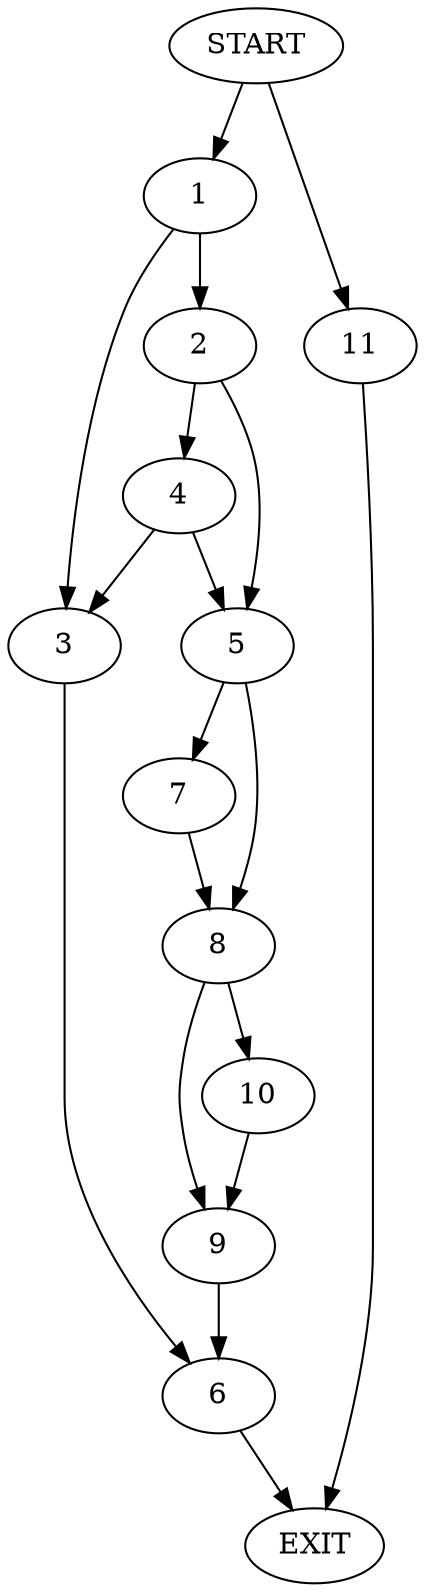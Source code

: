 digraph {
0 [label="START"]
12 [label="EXIT"]
0 -> 1
1 -> 2
1 -> 3
2 -> 4
2 -> 5
3 -> 6
4 -> 5
4 -> 3
5 -> 7
5 -> 8
7 -> 8
8 -> 9
8 -> 10
10 -> 9
9 -> 6
6 -> 12
0 -> 11
11 -> 12
}
